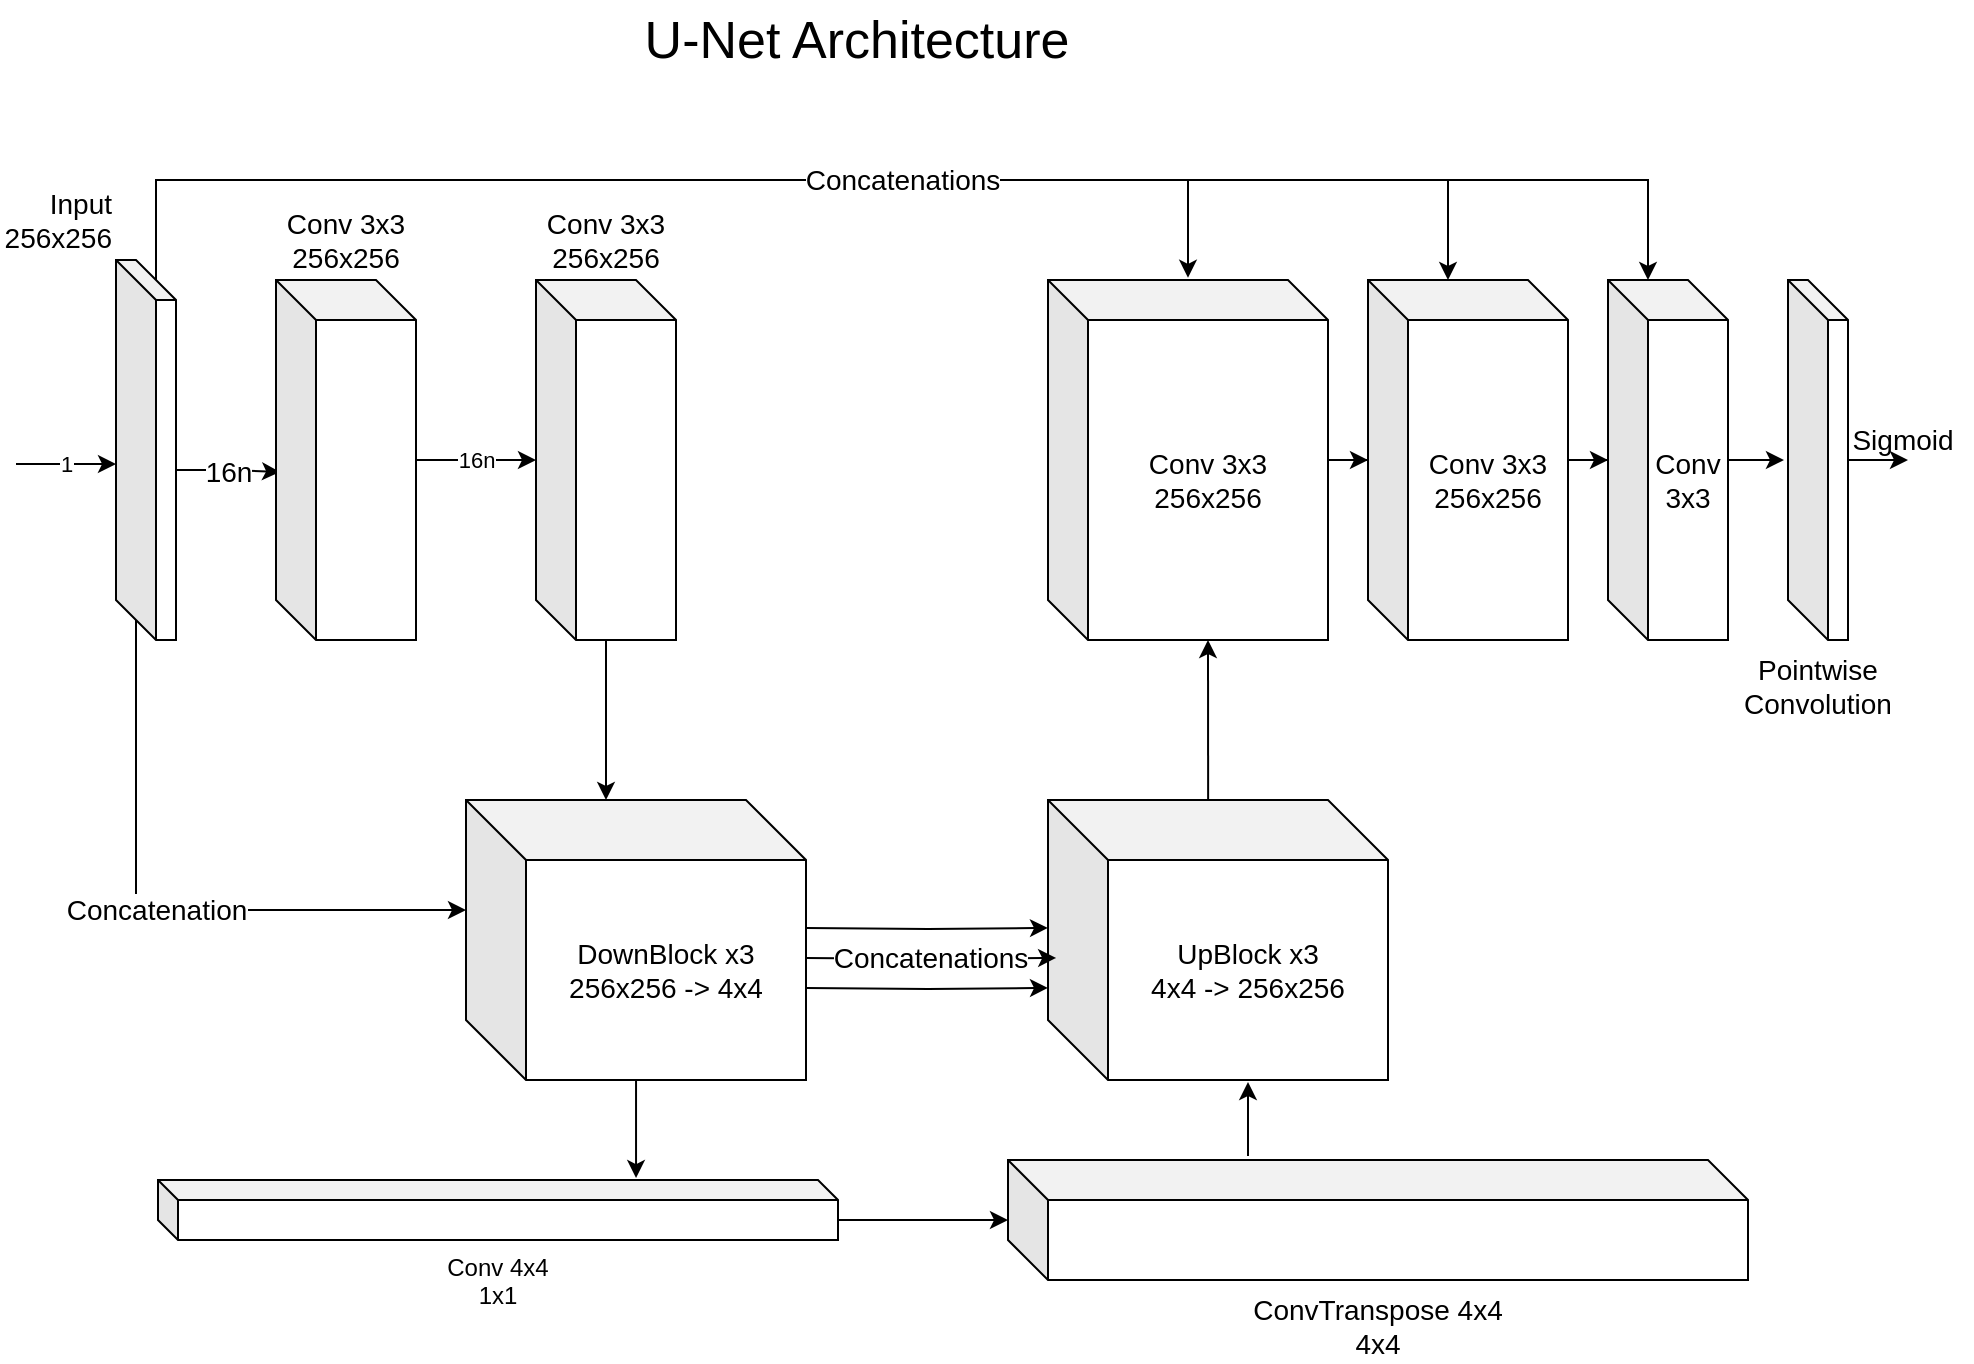 <mxfile version="14.4.8" type="device"><diagram id="kgpKYQtTHZ0yAKxKKP6v" name="Page-1"><mxGraphModel dx="1449" dy="1164" grid="1" gridSize="10" guides="1" tooltips="1" connect="1" arrows="1" fold="1" page="0" pageScale="1" pageWidth="850" pageHeight="1100" math="0" shadow="0"><root><mxCell id="0"/><mxCell id="1" parent="0"/><mxCell id="zNGc-3SBsZ9MEygr-6He-2" value="1" style="endArrow=classic;html=1;entryX=0;entryY=0.537;entryDx=0;entryDy=0;entryPerimeter=0;" edge="1" parent="1" target="zNGc-3SBsZ9MEygr-6He-29"><mxGeometry width="50" height="50" relative="1" as="geometry"><mxPoint x="20" y="402" as="sourcePoint"/><mxPoint x="80" y="400" as="targetPoint"/></mxGeometry></mxCell><mxCell id="zNGc-3SBsZ9MEygr-6He-8" value="16n" style="endArrow=classic;html=1;entryX=0;entryY=0.5;entryDx=0;entryDy=0;" edge="1" parent="1"><mxGeometry width="50" height="50" relative="1" as="geometry"><mxPoint x="220" y="400" as="sourcePoint"/><mxPoint x="280" y="400" as="targetPoint"/></mxGeometry></mxCell><mxCell id="zNGc-3SBsZ9MEygr-6He-34" value="16n" style="edgeStyle=orthogonalEdgeStyle;rounded=0;orthogonalLoop=1;jettySize=auto;html=1;exitX=0;exitY=0;exitDx=30;exitDy=105;exitPerimeter=0;entryX=0.029;entryY=0.533;entryDx=0;entryDy=0;entryPerimeter=0;fontSize=14;" edge="1" parent="1" source="zNGc-3SBsZ9MEygr-6He-29" target="zNGc-3SBsZ9MEygr-6He-30"><mxGeometry relative="1" as="geometry"/></mxCell><mxCell id="zNGc-3SBsZ9MEygr-6He-71" style="edgeStyle=orthogonalEdgeStyle;rounded=0;orthogonalLoop=1;jettySize=auto;html=1;exitX=0;exitY=0;exitDx=20;exitDy=10;exitPerimeter=0;entryX=0.5;entryY=-0.006;entryDx=0;entryDy=0;entryPerimeter=0;fontSize=14;" edge="1" parent="1" source="zNGc-3SBsZ9MEygr-6He-29" target="zNGc-3SBsZ9MEygr-6He-57"><mxGeometry relative="1" as="geometry"><Array as="points"><mxPoint x="90" y="260"/><mxPoint x="606" y="260"/></Array></mxGeometry></mxCell><mxCell id="zNGc-3SBsZ9MEygr-6He-72" style="edgeStyle=orthogonalEdgeStyle;rounded=0;orthogonalLoop=1;jettySize=auto;html=1;exitX=0;exitY=0;exitDx=20;exitDy=10;exitPerimeter=0;entryX=0;entryY=0;entryDx=40;entryDy=0;entryPerimeter=0;fontSize=14;" edge="1" parent="1" source="zNGc-3SBsZ9MEygr-6He-29" target="zNGc-3SBsZ9MEygr-6He-62"><mxGeometry relative="1" as="geometry"><Array as="points"><mxPoint x="90" y="260"/><mxPoint x="736" y="260"/></Array></mxGeometry></mxCell><mxCell id="zNGc-3SBsZ9MEygr-6He-74" value="Concatenations" style="edgeStyle=orthogonalEdgeStyle;rounded=0;orthogonalLoop=1;jettySize=auto;html=1;exitX=0;exitY=0;exitDx=20;exitDy=10;exitPerimeter=0;entryX=0;entryY=0;entryDx=20;entryDy=0;entryPerimeter=0;fontSize=14;" edge="1" parent="1" source="zNGc-3SBsZ9MEygr-6He-29" target="zNGc-3SBsZ9MEygr-6He-67"><mxGeometry relative="1" as="geometry"><Array as="points"><mxPoint x="90" y="260"/><mxPoint x="836" y="260"/></Array></mxGeometry></mxCell><mxCell id="zNGc-3SBsZ9MEygr-6He-78" value="Concatenation" style="edgeStyle=orthogonalEdgeStyle;rounded=0;orthogonalLoop=1;jettySize=auto;html=1;exitX=0;exitY=0;exitDx=10;exitDy=180;exitPerimeter=0;entryX=0;entryY=0;entryDx=0;entryDy=55;entryPerimeter=0;fontSize=14;" edge="1" parent="1" source="zNGc-3SBsZ9MEygr-6He-29" target="zNGc-3SBsZ9MEygr-6He-46"><mxGeometry relative="1" as="geometry"><Array as="points"><mxPoint x="80" y="625"/></Array></mxGeometry></mxCell><mxCell id="zNGc-3SBsZ9MEygr-6He-29" value="&lt;div&gt;Input&lt;/div&gt;&lt;div&gt;256x256&lt;br&gt;&lt;/div&gt;" style="shape=cube;whiteSpace=wrap;html=1;boundedLbl=1;backgroundOutline=1;darkOpacity=0.05;darkOpacity2=0.1;fontSize=14;labelPosition=left;verticalLabelPosition=top;align=right;verticalAlign=bottom;size=20;" vertex="1" parent="1"><mxGeometry x="70" y="300" width="30" height="190" as="geometry"/></mxCell><mxCell id="zNGc-3SBsZ9MEygr-6He-30" value="&lt;div&gt;Conv 3x3&lt;/div&gt;&lt;div&gt;256x256&lt;br&gt;&lt;/div&gt;" style="shape=cube;whiteSpace=wrap;html=1;boundedLbl=1;backgroundOutline=1;darkOpacity=0.05;darkOpacity2=0.1;fontSize=14;labelPosition=center;verticalLabelPosition=top;align=center;verticalAlign=bottom;" vertex="1" parent="1"><mxGeometry x="150" y="310" width="70" height="180" as="geometry"/></mxCell><mxCell id="zNGc-3SBsZ9MEygr-6He-47" style="edgeStyle=orthogonalEdgeStyle;rounded=0;orthogonalLoop=1;jettySize=auto;html=1;entryX=0;entryY=0;entryDx=70;entryDy=0;entryPerimeter=0;fontSize=14;" edge="1" parent="1" source="zNGc-3SBsZ9MEygr-6He-35" target="zNGc-3SBsZ9MEygr-6He-46"><mxGeometry relative="1" as="geometry"/></mxCell><mxCell id="zNGc-3SBsZ9MEygr-6He-35" value="&lt;div&gt;Conv 3x3&lt;/div&gt;&lt;div&gt;256x256&lt;br&gt;&lt;/div&gt;" style="shape=cube;whiteSpace=wrap;html=1;boundedLbl=1;backgroundOutline=1;darkOpacity=0.05;darkOpacity2=0.1;fontSize=14;labelPosition=center;verticalLabelPosition=top;align=center;verticalAlign=bottom;" vertex="1" parent="1"><mxGeometry x="280" y="310" width="70" height="180" as="geometry"/></mxCell><mxCell id="zNGc-3SBsZ9MEygr-6He-42" style="edgeStyle=orthogonalEdgeStyle;rounded=0;orthogonalLoop=1;jettySize=auto;html=1;exitX=0;exitY=0;exitDx=340;exitDy=20;exitPerimeter=0;fontSize=14;" edge="1" parent="1" source="zNGc-3SBsZ9MEygr-6He-39" target="zNGc-3SBsZ9MEygr-6He-40"><mxGeometry relative="1" as="geometry"/></mxCell><mxCell id="zNGc-3SBsZ9MEygr-6He-39" value="&lt;div&gt;Conv 4x4&lt;/div&gt;&lt;div&gt;1x1&lt;br&gt;&lt;/div&gt;" style="shape=cube;whiteSpace=wrap;html=1;boundedLbl=1;backgroundOutline=1;darkOpacity=0.05;darkOpacity2=0.1;size=10;labelPosition=center;verticalLabelPosition=bottom;align=center;verticalAlign=top;" vertex="1" parent="1"><mxGeometry x="91" y="760" width="340" height="30" as="geometry"/></mxCell><mxCell id="zNGc-3SBsZ9MEygr-6He-40" value="&lt;div&gt;ConvTranspose 4x4&lt;/div&gt;&lt;div&gt;4x4&lt;br&gt;&lt;/div&gt;" style="shape=cube;whiteSpace=wrap;html=1;boundedLbl=1;backgroundOutline=1;darkOpacity=0.05;darkOpacity2=0.1;fontSize=14;labelPosition=center;verticalLabelPosition=bottom;align=center;verticalAlign=top;size=20;" vertex="1" parent="1"><mxGeometry x="516" y="750" width="370" height="60" as="geometry"/></mxCell><mxCell id="zNGc-3SBsZ9MEygr-6He-49" style="edgeStyle=orthogonalEdgeStyle;rounded=0;orthogonalLoop=1;jettySize=auto;html=1;entryX=0.703;entryY=-0.033;entryDx=0;entryDy=0;entryPerimeter=0;fontSize=14;" edge="1" parent="1" source="zNGc-3SBsZ9MEygr-6He-46" target="zNGc-3SBsZ9MEygr-6He-39"><mxGeometry relative="1" as="geometry"/></mxCell><mxCell id="zNGc-3SBsZ9MEygr-6He-51" style="edgeStyle=orthogonalEdgeStyle;rounded=0;orthogonalLoop=1;jettySize=auto;html=1;fontSize=14;entryX=0;entryY=0.457;entryDx=0;entryDy=0;entryPerimeter=0;" edge="1" parent="1" target="zNGc-3SBsZ9MEygr-6He-50"><mxGeometry relative="1" as="geometry"><mxPoint x="415" y="634" as="sourcePoint"/><mxPoint x="530" y="634" as="targetPoint"/></mxGeometry></mxCell><mxCell id="zNGc-3SBsZ9MEygr-6He-46" value="&lt;div&gt;DownBlock x3&lt;/div&gt;&lt;div&gt;256x256 -&amp;gt; 4x4&lt;br&gt;&lt;/div&gt;" style="shape=cube;whiteSpace=wrap;html=1;boundedLbl=1;backgroundOutline=1;darkOpacity=0.05;darkOpacity2=0.1;fontSize=14;labelPosition=center;verticalLabelPosition=middle;align=center;verticalAlign=middle;size=30;" vertex="1" parent="1"><mxGeometry x="245" y="570" width="170" height="140" as="geometry"/></mxCell><mxCell id="zNGc-3SBsZ9MEygr-6He-50" value="&lt;div&gt;UpBlock x3&lt;/div&gt;&lt;div&gt;4x4 -&amp;gt; 256x256&lt;br&gt;&lt;/div&gt;" style="shape=cube;whiteSpace=wrap;html=1;boundedLbl=1;backgroundOutline=1;darkOpacity=0.05;darkOpacity2=0.1;fontSize=14;labelPosition=center;verticalLabelPosition=middle;align=center;verticalAlign=middle;size=30;" vertex="1" parent="1"><mxGeometry x="536" y="570" width="170" height="140" as="geometry"/></mxCell><mxCell id="zNGc-3SBsZ9MEygr-6He-52" value="Concatenations" style="edgeStyle=orthogonalEdgeStyle;rounded=0;orthogonalLoop=1;jettySize=auto;html=1;entryX=0.024;entryY=0.564;entryDx=0;entryDy=0;entryPerimeter=0;fontSize=14;" edge="1" parent="1" target="zNGc-3SBsZ9MEygr-6He-50"><mxGeometry relative="1" as="geometry"><mxPoint x="415" y="649" as="sourcePoint"/><mxPoint x="520" y="649" as="targetPoint"/></mxGeometry></mxCell><mxCell id="zNGc-3SBsZ9MEygr-6He-53" style="edgeStyle=orthogonalEdgeStyle;rounded=0;orthogonalLoop=1;jettySize=auto;html=1;entryX=0;entryY=0.671;entryDx=0;entryDy=0;entryPerimeter=0;fontSize=14;" edge="1" parent="1" target="zNGc-3SBsZ9MEygr-6He-50"><mxGeometry relative="1" as="geometry"><mxPoint x="415" y="664" as="sourcePoint"/><mxPoint x="520" y="664" as="targetPoint"/></mxGeometry></mxCell><mxCell id="zNGc-3SBsZ9MEygr-6He-55" value="" style="endArrow=classic;html=1;fontSize=14;entryX=0;entryY=0;entryDx=100;entryDy=140;entryPerimeter=0;" edge="1" parent="1"><mxGeometry width="50" height="50" relative="1" as="geometry"><mxPoint x="636" y="748" as="sourcePoint"/><mxPoint x="636" y="711" as="targetPoint"/></mxGeometry></mxCell><mxCell id="zNGc-3SBsZ9MEygr-6He-64" style="edgeStyle=orthogonalEdgeStyle;rounded=0;orthogonalLoop=1;jettySize=auto;html=1;fontSize=14;" edge="1" parent="1" source="zNGc-3SBsZ9MEygr-6He-57" target="zNGc-3SBsZ9MEygr-6He-62"><mxGeometry relative="1" as="geometry"/></mxCell><mxCell id="zNGc-3SBsZ9MEygr-6He-57" value="&lt;div&gt;Conv 3x3&lt;/div&gt;&lt;div&gt;256x256&lt;br&gt;&lt;/div&gt;" style="shape=cube;whiteSpace=wrap;html=1;boundedLbl=1;backgroundOutline=1;darkOpacity=0.05;darkOpacity2=0.1;fontSize=14;labelPosition=center;verticalLabelPosition=middle;align=center;verticalAlign=middle;" vertex="1" parent="1"><mxGeometry x="536" y="310" width="140" height="180" as="geometry"/></mxCell><mxCell id="zNGc-3SBsZ9MEygr-6He-61" value="" style="endArrow=classic;html=1;fontSize=14;entryX=0;entryY=0;entryDx=80;entryDy=180;entryPerimeter=0;exitX=0.471;exitY=0;exitDx=0;exitDy=0;exitPerimeter=0;verticalAlign=bottom;" edge="1" parent="1" source="zNGc-3SBsZ9MEygr-6He-50" target="zNGc-3SBsZ9MEygr-6He-57"><mxGeometry width="50" height="50" relative="1" as="geometry"><mxPoint x="736" y="700" as="sourcePoint"/><mxPoint x="786" y="650" as="targetPoint"/></mxGeometry></mxCell><mxCell id="zNGc-3SBsZ9MEygr-6He-68" style="edgeStyle=orthogonalEdgeStyle;rounded=0;orthogonalLoop=1;jettySize=auto;html=1;entryX=0;entryY=0.5;entryDx=0;entryDy=0;entryPerimeter=0;fontSize=14;" edge="1" parent="1" source="zNGc-3SBsZ9MEygr-6He-62" target="zNGc-3SBsZ9MEygr-6He-67"><mxGeometry relative="1" as="geometry"/></mxCell><mxCell id="zNGc-3SBsZ9MEygr-6He-62" value="&lt;div&gt;Conv 3x3&lt;/div&gt;&lt;div&gt;256x256&lt;br&gt;&lt;/div&gt;" style="shape=cube;whiteSpace=wrap;html=1;boundedLbl=1;backgroundOutline=1;darkOpacity=0.05;darkOpacity2=0.1;fontSize=14;labelPosition=center;verticalLabelPosition=middle;align=center;verticalAlign=middle;" vertex="1" parent="1"><mxGeometry x="696" y="310" width="100" height="180" as="geometry"/></mxCell><mxCell id="zNGc-3SBsZ9MEygr-6He-70" style="edgeStyle=orthogonalEdgeStyle;rounded=0;orthogonalLoop=1;jettySize=auto;html=1;entryX=-0.067;entryY=0.5;entryDx=0;entryDy=0;entryPerimeter=0;fontSize=14;" edge="1" parent="1" source="zNGc-3SBsZ9MEygr-6He-67" target="zNGc-3SBsZ9MEygr-6He-69"><mxGeometry relative="1" as="geometry"/></mxCell><mxCell id="zNGc-3SBsZ9MEygr-6He-67" value="Conv &lt;br&gt;&lt;div&gt; 3x3&lt;/div&gt;" style="shape=cube;whiteSpace=wrap;html=1;boundedLbl=1;backgroundOutline=1;darkOpacity=0.05;darkOpacity2=0.1;fontSize=14;labelPosition=center;verticalLabelPosition=middle;align=center;verticalAlign=middle;" vertex="1" parent="1"><mxGeometry x="816" y="310" width="60" height="180" as="geometry"/></mxCell><mxCell id="zNGc-3SBsZ9MEygr-6He-73" style="edgeStyle=orthogonalEdgeStyle;rounded=0;orthogonalLoop=1;jettySize=auto;html=1;fontSize=14;" edge="1" parent="1" source="zNGc-3SBsZ9MEygr-6He-69"><mxGeometry relative="1" as="geometry"><mxPoint x="966" y="400" as="targetPoint"/></mxGeometry></mxCell><mxCell id="zNGc-3SBsZ9MEygr-6He-69" value="Pointwise Convolution" style="shape=cube;whiteSpace=wrap;html=1;boundedLbl=1;backgroundOutline=1;darkOpacity=0.05;darkOpacity2=0.1;fontSize=14;labelPosition=center;verticalLabelPosition=bottom;align=center;verticalAlign=top;" vertex="1" parent="1"><mxGeometry x="906" y="310" width="30" height="180" as="geometry"/></mxCell><mxCell id="zNGc-3SBsZ9MEygr-6He-75" value="Sigmoid" style="text;html=1;align=center;verticalAlign=middle;resizable=0;points=[];autosize=1;fontSize=14;" vertex="1" parent="1"><mxGeometry x="928" y="380" width="70" height="20" as="geometry"/></mxCell><mxCell id="zNGc-3SBsZ9MEygr-6He-79" value="U-Net Architecture" style="text;html=1;align=center;verticalAlign=middle;resizable=0;points=[];autosize=1;fontSize=26;" vertex="1" parent="1"><mxGeometry x="325" y="170" width="230" height="40" as="geometry"/></mxCell></root></mxGraphModel></diagram></mxfile>